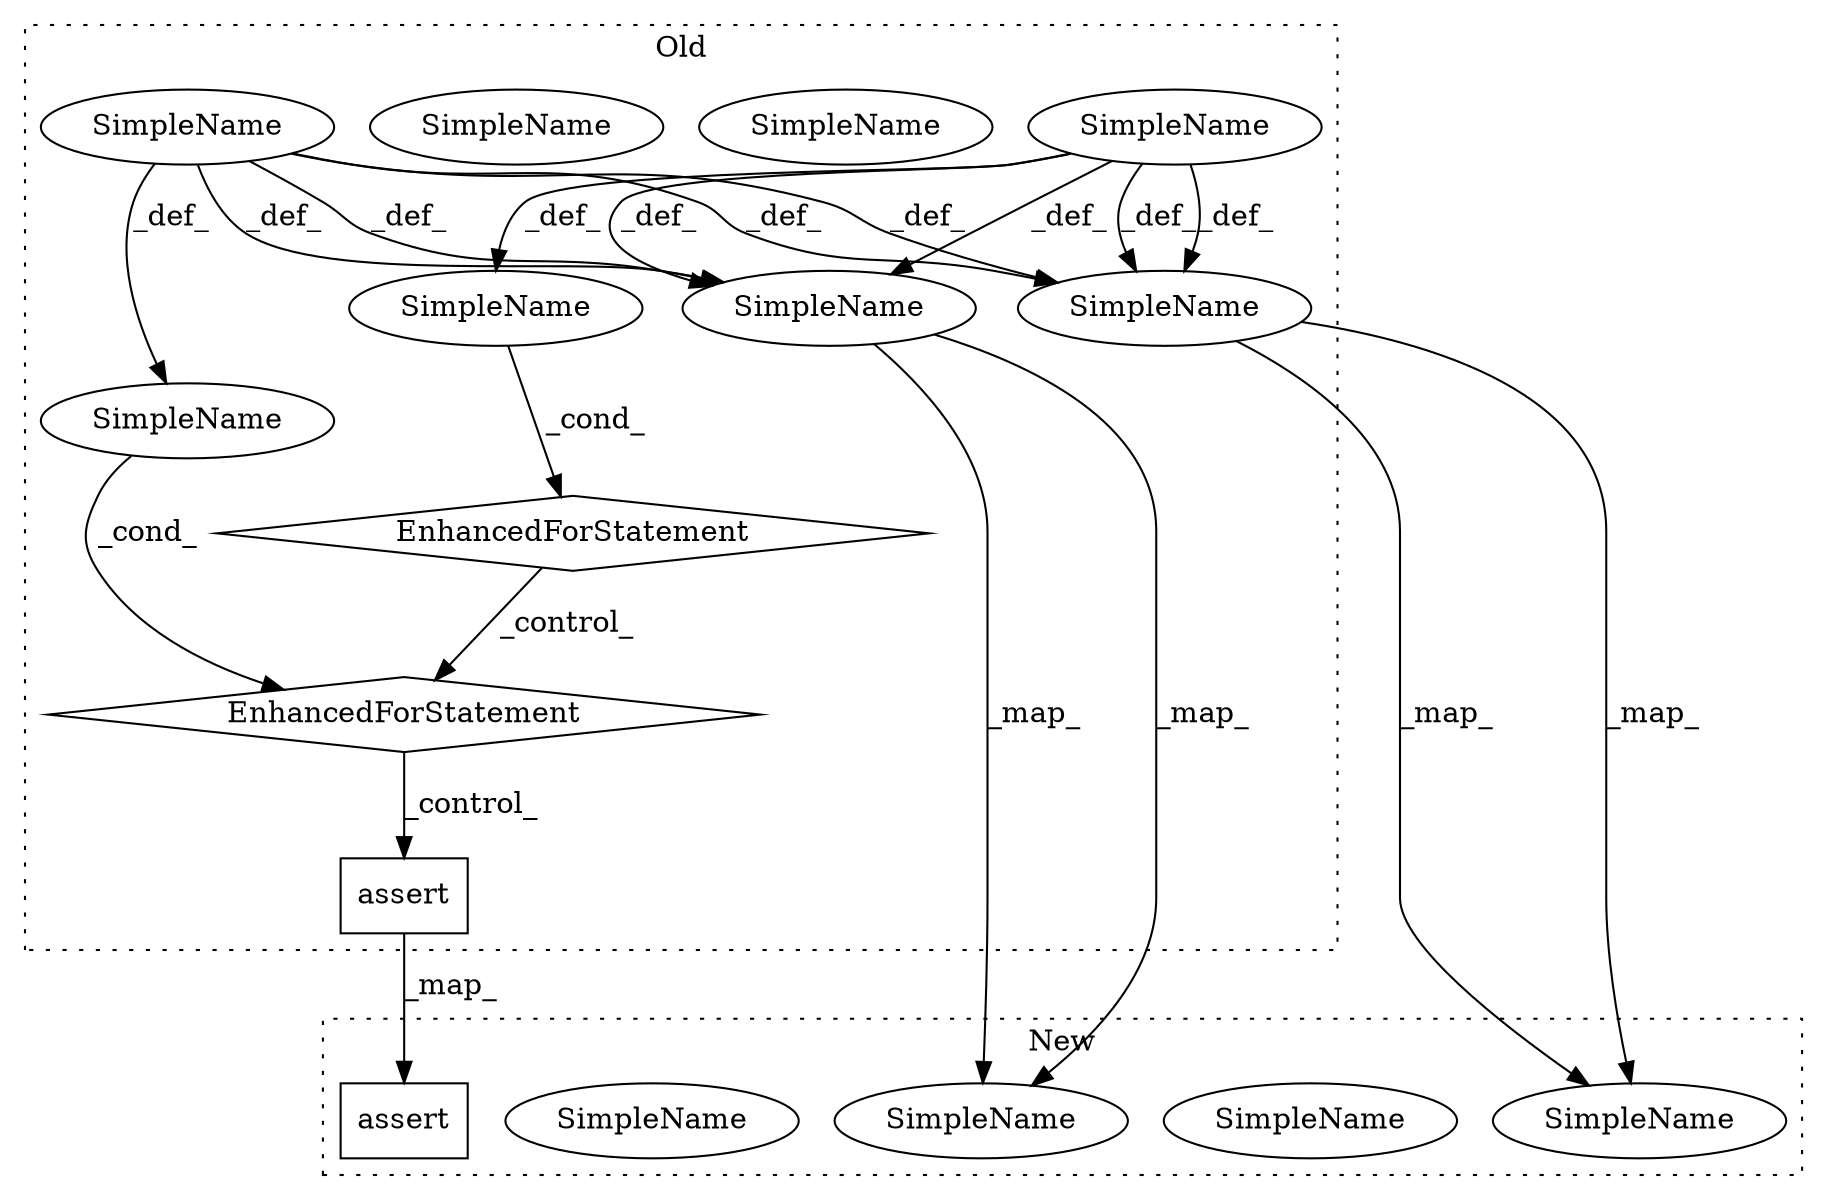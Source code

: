 digraph G {
subgraph cluster0 {
1 [label="assert" a="32" s="8621,8661" l="26,1" shape="box"];
3 [label="SimpleName" a="42" s="8226" l="6" shape="ellipse"];
4 [label="EnhancedForStatement" a="70" s="8054,8152" l="53,2" shape="diamond"];
5 [label="SimpleName" a="42" s="8114" l="4" shape="ellipse"];
6 [label="EnhancedForStatement" a="70" s="8162,8263" l="57,3" shape="diamond"];
7 [label="SimpleName" a="42" s="" l="" shape="ellipse"];
8 [label="SimpleName" a="42" s="8490" l="11" shape="ellipse"];
11 [label="SimpleName" a="42" s="8490" l="11" shape="ellipse"];
12 [label="SimpleName" a="42" s="8579" l="7" shape="ellipse"];
15 [label="SimpleName" a="42" s="8579" l="7" shape="ellipse"];
16 [label="SimpleName" a="42" s="" l="" shape="ellipse"];
label = "Old";
style="dotted";
}
subgraph cluster1 {
2 [label="assert" a="32" s="8364,8404" l="26,1" shape="box"];
9 [label="SimpleName" a="42" s="8230" l="11" shape="ellipse"];
10 [label="SimpleName" a="42" s="8230" l="11" shape="ellipse"];
13 [label="SimpleName" a="42" s="8326" l="7" shape="ellipse"];
14 [label="SimpleName" a="42" s="8326" l="7" shape="ellipse"];
label = "New";
style="dotted";
}
1 -> 2 [label="_map_"];
3 -> 6 [label="_cond_"];
4 -> 6 [label="_control_"];
5 -> 4 [label="_cond_"];
6 -> 1 [label="_control_"];
7 -> 3 [label="_def_"];
7 -> 11 [label="_def_"];
7 -> 11 [label="_def_"];
7 -> 15 [label="_def_"];
7 -> 15 [label="_def_"];
11 -> 10 [label="_map_"];
11 -> 10 [label="_map_"];
15 -> 14 [label="_map_"];
15 -> 14 [label="_map_"];
16 -> 15 [label="_def_"];
16 -> 15 [label="_def_"];
16 -> 11 [label="_def_"];
16 -> 5 [label="_def_"];
16 -> 11 [label="_def_"];
}